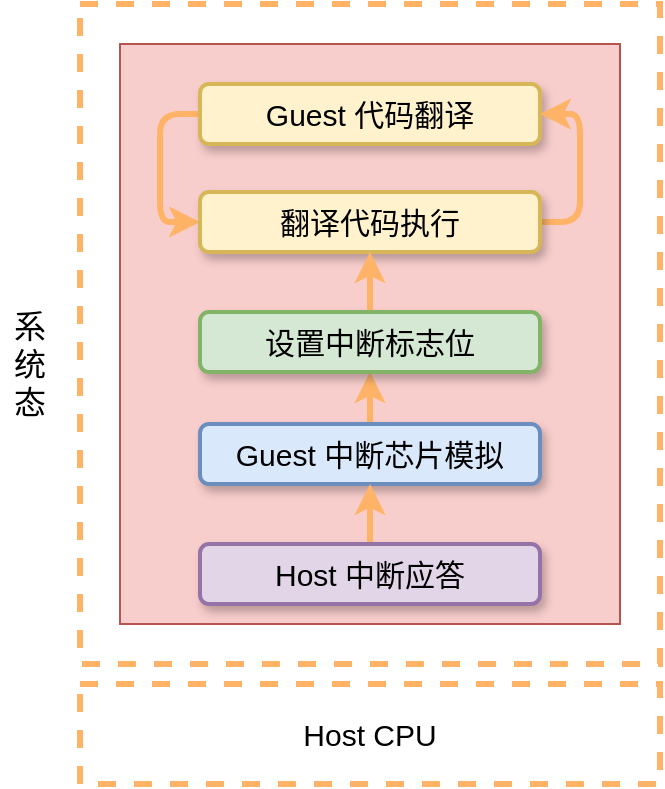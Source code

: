 <mxfile version="18.0.6" type="device"><diagram id="6A33YNNAumB7MYZeX0kF" name="第 1 页"><mxGraphModel dx="1422" dy="878" grid="1" gridSize="10" guides="1" tooltips="1" connect="1" arrows="1" fold="1" page="1" pageScale="1" pageWidth="1169" pageHeight="827" math="0" shadow="0"><root><mxCell id="0"/><mxCell id="1" parent="0"/><mxCell id="r9NZaRrG6jeqnHTqmLRi-2" value="" style="rounded=0;whiteSpace=wrap;html=1;fontFamily=Helvetica;fontSize=15;fontColor=default;dashed=1;strokeColor=#FFB366;fillColor=none;strokeWidth=3;" parent="1" vertex="1"><mxGeometry x="190" y="600" width="290" height="50" as="geometry"/></mxCell><mxCell id="r9NZaRrG6jeqnHTqmLRi-1" value="" style="rounded=0;whiteSpace=wrap;html=1;fontFamily=Helvetica;fontSize=15;fontColor=default;dashed=1;strokeColor=#FFB366;fillColor=none;strokeWidth=3;" parent="1" vertex="1"><mxGeometry x="190" y="260" width="290" height="330" as="geometry"/></mxCell><mxCell id="Ow_WIXItOcsbwUhfGyvj-1" value="" style="rounded=0;whiteSpace=wrap;html=1;fillColor=#f8cecc;strokeColor=#b85450;" parent="1" vertex="1"><mxGeometry x="210" y="280" width="250" height="290" as="geometry"/></mxCell><mxCell id="HFxFIARsH69i7TdEn2C6-12" style="edgeStyle=orthogonalEdgeStyle;shape=connector;rounded=1;orthogonalLoop=1;jettySize=auto;html=1;exitX=0;exitY=0.5;exitDx=0;exitDy=0;entryX=0;entryY=0.5;entryDx=0;entryDy=0;labelBackgroundColor=default;fontFamily=Helvetica;fontSize=15;fontColor=default;endArrow=classic;strokeColor=#FFB366;strokeWidth=3;" parent="1" source="HFxFIARsH69i7TdEn2C6-1" target="HFxFIARsH69i7TdEn2C6-2" edge="1"><mxGeometry relative="1" as="geometry"/></mxCell><mxCell id="HFxFIARsH69i7TdEn2C6-1" value="Guest 代码翻译" style="rounded=1;whiteSpace=wrap;html=1;fillColor=#fff2cc;strokeColor=#d6b656;fontSize=15;gradientColor=none;strokeWidth=2;glass=0;sketch=0;shadow=1;" parent="1" vertex="1"><mxGeometry x="250" y="300" width="170" height="30" as="geometry"/></mxCell><mxCell id="HFxFIARsH69i7TdEn2C6-14" style="edgeStyle=orthogonalEdgeStyle;shape=connector;rounded=1;orthogonalLoop=1;jettySize=auto;html=1;exitX=1;exitY=0.5;exitDx=0;exitDy=0;entryX=1;entryY=0.5;entryDx=0;entryDy=0;labelBackgroundColor=default;fontFamily=Helvetica;fontSize=15;fontColor=default;endArrow=classic;strokeColor=#FFB366;strokeWidth=3;" parent="1" source="HFxFIARsH69i7TdEn2C6-2" target="HFxFIARsH69i7TdEn2C6-1" edge="1"><mxGeometry relative="1" as="geometry"/></mxCell><mxCell id="HFxFIARsH69i7TdEn2C6-2" value="翻译代码执行" style="rounded=1;whiteSpace=wrap;html=1;fillColor=#fff2cc;strokeColor=#d6b656;fontSize=15;gradientColor=none;strokeWidth=2;glass=0;sketch=0;shadow=1;" parent="1" vertex="1"><mxGeometry x="250" y="354" width="170" height="30" as="geometry"/></mxCell><mxCell id="HFxFIARsH69i7TdEn2C6-18" value="Host CPU" style="text;html=1;strokeColor=none;fillColor=none;align=center;verticalAlign=middle;whiteSpace=wrap;rounded=0;fontFamily=Helvetica;fontSize=15;fontColor=default;" parent="1" vertex="1"><mxGeometry x="270" y="610" width="130" height="30" as="geometry"/></mxCell><mxCell id="0bXOZb56rKLoZrJUqtOD-6" value="系统态" style="text;html=1;strokeColor=none;fillColor=none;align=center;verticalAlign=middle;whiteSpace=wrap;rounded=0;fontSize=16;" parent="1" vertex="1"><mxGeometry x="150" y="370" width="30" height="140" as="geometry"/></mxCell><mxCell id="huNF2M6qYOexCl13sw-j-9" value="" style="edgeStyle=orthogonalEdgeStyle;shape=connector;rounded=1;orthogonalLoop=1;jettySize=auto;html=1;labelBackgroundColor=default;fontFamily=Helvetica;fontSize=15;fontColor=default;endArrow=classic;strokeColor=#FFB366;strokeWidth=3;" edge="1" parent="1" source="Ow_WIXItOcsbwUhfGyvj-3" target="huNF2M6qYOexCl13sw-j-1"><mxGeometry relative="1" as="geometry"/></mxCell><mxCell id="Ow_WIXItOcsbwUhfGyvj-3" value="Guest 中断芯片模拟" style="rounded=1;whiteSpace=wrap;html=1;fillColor=#dae8fc;strokeColor=#6c8ebf;fontSize=15;strokeWidth=2;glass=0;sketch=0;shadow=1;" parent="1" vertex="1"><mxGeometry x="250" y="470" width="170" height="30" as="geometry"/></mxCell><mxCell id="gzXi7XXvPsoLiI-OscDy-6" value="" style="edgeStyle=orthogonalEdgeStyle;rounded=1;orthogonalLoop=1;jettySize=auto;html=1;fontSize=15;strokeColor=#FFB366;strokeWidth=3;" parent="1" source="gzXi7XXvPsoLiI-OscDy-5" target="Ow_WIXItOcsbwUhfGyvj-3" edge="1"><mxGeometry relative="1" as="geometry"/></mxCell><mxCell id="gzXi7XXvPsoLiI-OscDy-5" value="Host 中断应答" style="rounded=1;whiteSpace=wrap;html=1;fillColor=#e1d5e7;strokeColor=#9673a6;fontSize=15;strokeWidth=2;glass=0;sketch=0;shadow=1;" parent="1" vertex="1"><mxGeometry x="250" y="530" width="170" height="30" as="geometry"/></mxCell><mxCell id="huNF2M6qYOexCl13sw-j-6" value="" style="edgeStyle=orthogonalEdgeStyle;shape=connector;rounded=1;orthogonalLoop=1;jettySize=auto;html=1;labelBackgroundColor=default;fontFamily=Helvetica;fontSize=15;fontColor=default;endArrow=classic;strokeColor=#FFB366;strokeWidth=3;" edge="1" parent="1" source="huNF2M6qYOexCl13sw-j-1" target="HFxFIARsH69i7TdEn2C6-2"><mxGeometry relative="1" as="geometry"/></mxCell><mxCell id="huNF2M6qYOexCl13sw-j-1" value="设置中断标志位" style="rounded=1;whiteSpace=wrap;html=1;fillColor=#d5e8d4;strokeColor=#82b366;fontSize=15;strokeWidth=2;glass=0;sketch=0;shadow=1;" vertex="1" parent="1"><mxGeometry x="250" y="414" width="170" height="30" as="geometry"/></mxCell></root></mxGraphModel></diagram></mxfile>